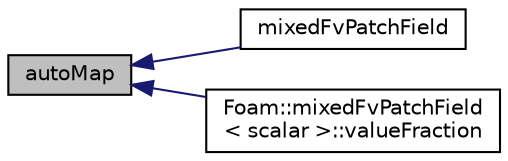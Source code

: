 digraph "autoMap"
{
  bgcolor="transparent";
  edge [fontname="Helvetica",fontsize="10",labelfontname="Helvetica",labelfontsize="10"];
  node [fontname="Helvetica",fontsize="10",shape=record];
  rankdir="LR";
  Node1 [label="autoMap",height=0.2,width=0.4,color="black", fillcolor="grey75", style="filled", fontcolor="black"];
  Node1 -> Node2 [dir="back",color="midnightblue",fontsize="10",style="solid",fontname="Helvetica"];
  Node2 [label="mixedFvPatchField",height=0.2,width=0.4,color="black",URL="$a01514.html#a4999a3905a6c490f5777eb55d2826817",tooltip="Construct as copy setting internal field reference. "];
  Node1 -> Node3 [dir="back",color="midnightblue",fontsize="10",style="solid",fontname="Helvetica"];
  Node3 [label="Foam::mixedFvPatchField\l\< scalar \>::valueFraction",height=0.2,width=0.4,color="black",URL="$a01514.html#a0aad8021ccb2bce0f221055f525f25e4"];
}
